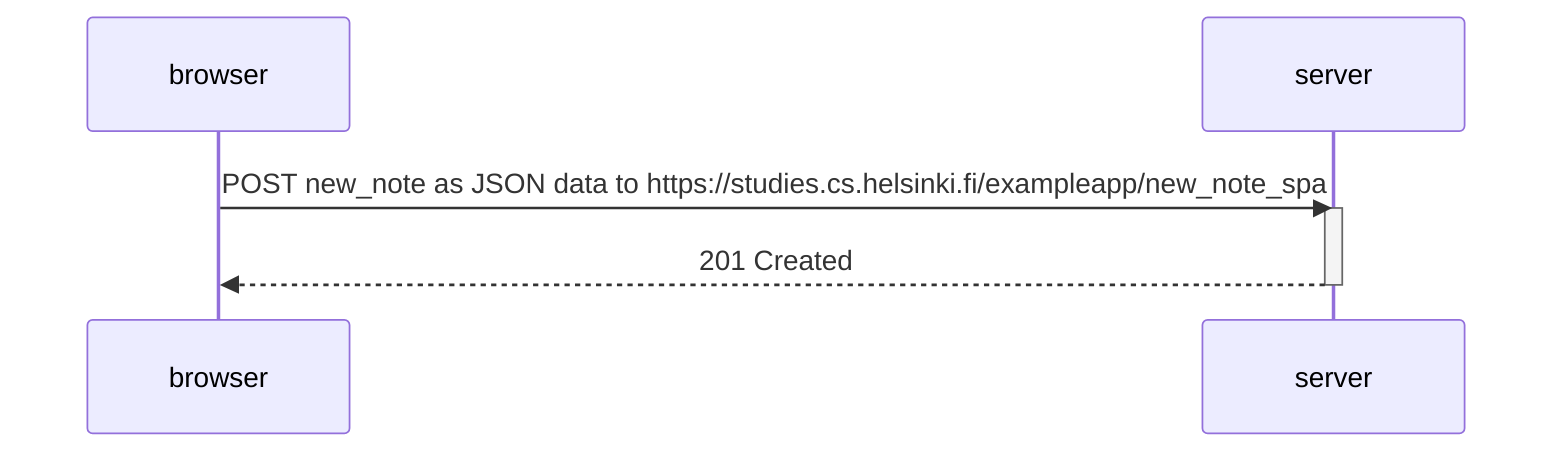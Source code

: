 sequenceDiagram
    participant browser
    participant server

    browser->>server: POST new_note as JSON data to https://studies.cs.helsinki.fi/exampleapp/new_note_spa
    activate server
    server -->>browser: 201 Created 
    deactivate server